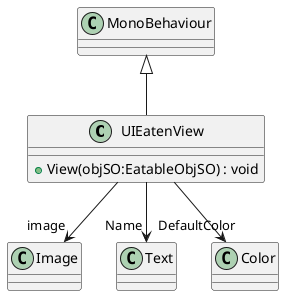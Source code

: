 @startuml
class UIEatenView {
    + View(objSO:EatableObjSO) : void
}
MonoBehaviour <|-- UIEatenView
UIEatenView --> "image" Image
UIEatenView --> "Name" Text
UIEatenView --> "DefaultColor" Color
@enduml

